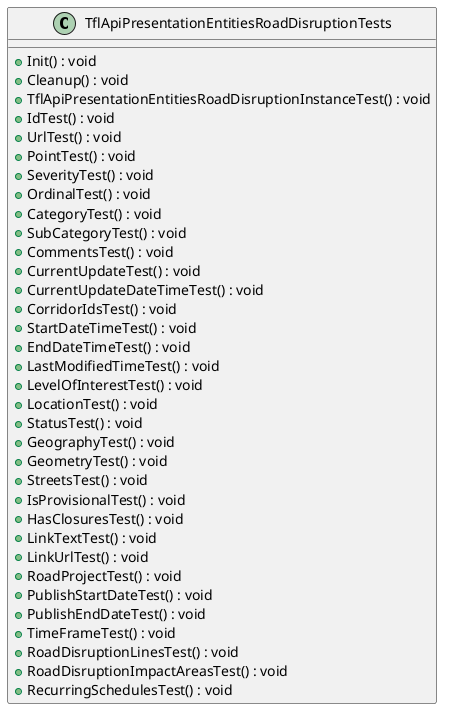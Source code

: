 @startuml
class TflApiPresentationEntitiesRoadDisruptionTests {
    + Init() : void
    + Cleanup() : void
    + TflApiPresentationEntitiesRoadDisruptionInstanceTest() : void
    + IdTest() : void
    + UrlTest() : void
    + PointTest() : void
    + SeverityTest() : void
    + OrdinalTest() : void
    + CategoryTest() : void
    + SubCategoryTest() : void
    + CommentsTest() : void
    + CurrentUpdateTest() : void
    + CurrentUpdateDateTimeTest() : void
    + CorridorIdsTest() : void
    + StartDateTimeTest() : void
    + EndDateTimeTest() : void
    + LastModifiedTimeTest() : void
    + LevelOfInterestTest() : void
    + LocationTest() : void
    + StatusTest() : void
    + GeographyTest() : void
    + GeometryTest() : void
    + StreetsTest() : void
    + IsProvisionalTest() : void
    + HasClosuresTest() : void
    + LinkTextTest() : void
    + LinkUrlTest() : void
    + RoadProjectTest() : void
    + PublishStartDateTest() : void
    + PublishEndDateTest() : void
    + TimeFrameTest() : void
    + RoadDisruptionLinesTest() : void
    + RoadDisruptionImpactAreasTest() : void
    + RecurringSchedulesTest() : void
}
@enduml
